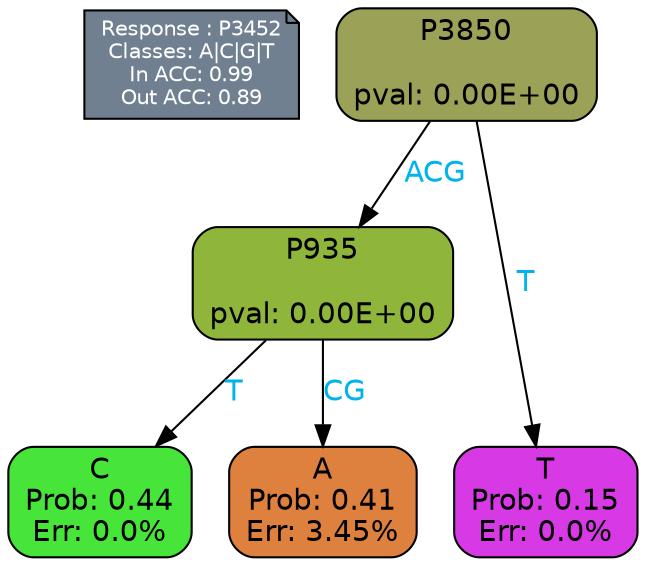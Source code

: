 digraph Tree {
node [shape=box, style="filled, rounded", color="black", fontname=helvetica] ;
graph [ranksep=equally, splines=polylines, bgcolor=transparent, dpi=600] ;
edge [fontname=helvetica] ;
LEGEND [label="Response : P3452
Classes: A|C|G|T
In ACC: 0.99
Out ACC: 0.89
",shape=note,align=left,style=filled,fillcolor="slategray",fontcolor="white",fontsize=10];1 [label="P3850

pval: 0.00E+00", fillcolor="#9ba156"] ;
2 [label="P935

pval: 0.00E+00", fillcolor="#90b53b"] ;
3 [label="C
Prob: 0.44
Err: 0.0%", fillcolor="#47e539"] ;
4 [label="A
Prob: 0.41
Err: 3.45%", fillcolor="#df813e"] ;
5 [label="T
Prob: 0.15
Err: 0.0%", fillcolor="#d739e5"] ;
1 -> 2 [label="ACG",fontcolor=deepskyblue2] ;
1 -> 5 [label="T",fontcolor=deepskyblue2] ;
2 -> 3 [label="T",fontcolor=deepskyblue2] ;
2 -> 4 [label="CG",fontcolor=deepskyblue2] ;
{rank = same; 3;4;5;}{rank = same; LEGEND;1;}}